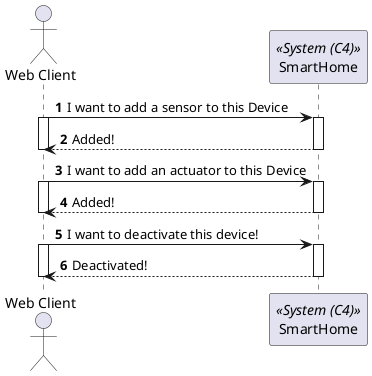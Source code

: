 @startuml
'https://plantuml.com/sequence-diagram
!pragma layout smetana

autonumber

actor "Web Client" as User

participant "SmartHome" as SH<<System (C4)>>

User -> SH : I want to add a sensor to this Device
activate User
activate SH

SH --> User : Added!
deactivate User
deactivate SH

User -> SH : I want to add an actuator to this Device
activate User
activate SH

SH --> User : Added!
deactivate User
deactivate SH

User -> SH : I want to deactivate this device!
activate User
activate SH

SH --> User : Deactivated!
deactivate User
deactivate SH





@endumll